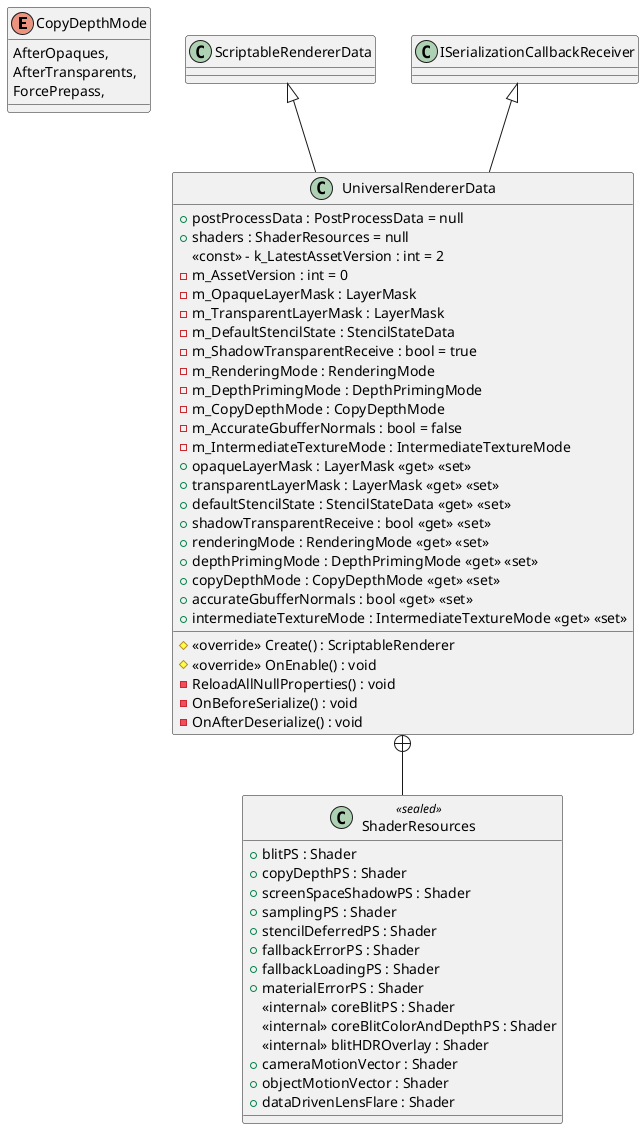 @startuml
enum CopyDepthMode {
    AfterOpaques,
    AfterTransparents,
    ForcePrepass,
}
class UniversalRendererData {
    + postProcessData : PostProcessData = null
    + shaders : ShaderResources = null
    <<const>> - k_LatestAssetVersion : int = 2
    - m_AssetVersion : int = 0
    - m_OpaqueLayerMask : LayerMask
    - m_TransparentLayerMask : LayerMask
    - m_DefaultStencilState : StencilStateData
    - m_ShadowTransparentReceive : bool = true
    - m_RenderingMode : RenderingMode
    - m_DepthPrimingMode : DepthPrimingMode
    - m_CopyDepthMode : CopyDepthMode
    - m_AccurateGbufferNormals : bool = false
    - m_IntermediateTextureMode : IntermediateTextureMode
    # <<override>> Create() : ScriptableRenderer
    + opaqueLayerMask : LayerMask <<get>> <<set>>
    + transparentLayerMask : LayerMask <<get>> <<set>>
    + defaultStencilState : StencilStateData <<get>> <<set>>
    + shadowTransparentReceive : bool <<get>> <<set>>
    + renderingMode : RenderingMode <<get>> <<set>>
    + depthPrimingMode : DepthPrimingMode <<get>> <<set>>
    + copyDepthMode : CopyDepthMode <<get>> <<set>>
    + accurateGbufferNormals : bool <<get>> <<set>>
    + intermediateTextureMode : IntermediateTextureMode <<get>> <<set>>
    # <<override>> OnEnable() : void
    - ReloadAllNullProperties() : void
    - OnBeforeSerialize() : void
    - OnAfterDeserialize() : void
}
class ShaderResources <<sealed>> {
    + blitPS : Shader
    + copyDepthPS : Shader
    + screenSpaceShadowPS : Shader
    + samplingPS : Shader
    + stencilDeferredPS : Shader
    + fallbackErrorPS : Shader
    + fallbackLoadingPS : Shader
    + materialErrorPS : Shader
    <<internal>> coreBlitPS : Shader
    <<internal>> coreBlitColorAndDepthPS : Shader
    <<internal>> blitHDROverlay : Shader
    + cameraMotionVector : Shader
    + objectMotionVector : Shader
    + dataDrivenLensFlare : Shader
}
ScriptableRendererData <|-- UniversalRendererData
ISerializationCallbackReceiver <|-- UniversalRendererData
UniversalRendererData +-- ShaderResources
@enduml
